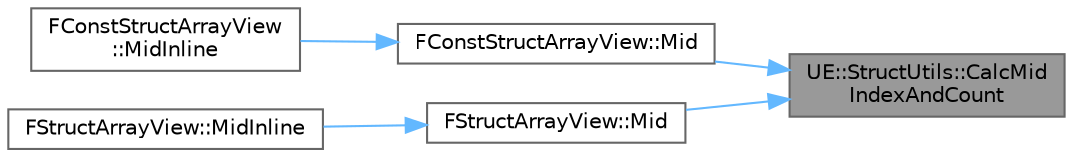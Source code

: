 digraph "UE::StructUtils::CalcMidIndexAndCount"
{
 // INTERACTIVE_SVG=YES
 // LATEX_PDF_SIZE
  bgcolor="transparent";
  edge [fontname=Helvetica,fontsize=10,labelfontname=Helvetica,labelfontsize=10];
  node [fontname=Helvetica,fontsize=10,shape=box,height=0.2,width=0.4];
  rankdir="RL";
  Node1 [id="Node000001",label="UE::StructUtils::CalcMid\lIndexAndCount",height=0.2,width=0.4,color="gray40", fillcolor="grey60", style="filled", fontcolor="black",tooltip="Returns the middle part of an array or view by taking up to the given number of elements from the giv..."];
  Node1 -> Node2 [id="edge1_Node000001_Node000002",dir="back",color="steelblue1",style="solid",tooltip=" "];
  Node2 [id="Node000002",label="FConstStructArrayView::Mid",height=0.2,width=0.4,color="grey40", fillcolor="white", style="filled",URL="$d5/d8f/structFConstStructArrayView.html#a9be0897966f0d03afdb97855e3d25fca",tooltip="Returns the middle part of the view by taking up to the given number of elements from the given posit..."];
  Node2 -> Node3 [id="edge2_Node000002_Node000003",dir="back",color="steelblue1",style="solid",tooltip=" "];
  Node3 [id="Node000003",label="FConstStructArrayView\l::MidInline",height=0.2,width=0.4,color="grey40", fillcolor="white", style="filled",URL="$d5/d8f/structFConstStructArrayView.html#acdcd09b8bd2d256fe44eb0e520719280",tooltip="Modifies the view to be the middle part by taking up to the given number of elements from the given p..."];
  Node1 -> Node4 [id="edge3_Node000001_Node000004",dir="back",color="steelblue1",style="solid",tooltip=" "];
  Node4 [id="Node000004",label="FStructArrayView::Mid",height=0.2,width=0.4,color="grey40", fillcolor="white", style="filled",URL="$d8/dda/structFStructArrayView.html#ac339c67d6e079f62559512bee15b0919",tooltip="Returns the middle part of the view by taking up to the given number of elements from the given posit..."];
  Node4 -> Node5 [id="edge4_Node000004_Node000005",dir="back",color="steelblue1",style="solid",tooltip=" "];
  Node5 [id="Node000005",label="FStructArrayView::MidInline",height=0.2,width=0.4,color="grey40", fillcolor="white", style="filled",URL="$d8/dda/structFStructArrayView.html#a5812438def8a5a43992721b08125e2a8",tooltip="Modifies the view to be the middle part by taking up to the given number of elements from the given p..."];
}
